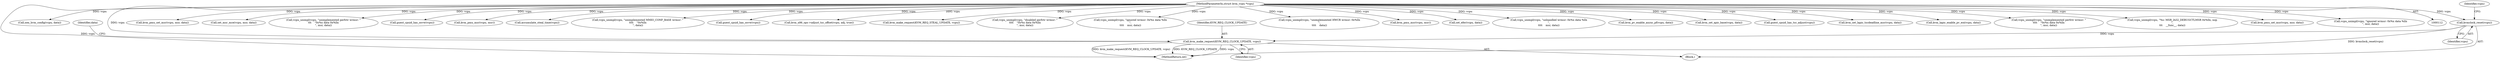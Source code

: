 digraph "0_linux_c300aa64ddf57d9c5d9c898a64b36877345dd4a9@pointer" {
"1000307" [label="(Call,kvm_make_request(KVM_REQ_CLOCK_UPDATE, vcpu))"];
"1000298" [label="(Call,kvmclock_reset(vcpu))"];
"1000113" [label="(MethodParameterIn,struct kvm_vcpu *vcpu)"];
"1000605" [label="(Call,xen_hvm_config(vcpu, data))"];
"1000299" [label="(Identifier,vcpu)"];
"1000613" [label="(Call,kvm_pmu_set_msr(vcpu, msr, data))"];
"1000455" [label="(Call,set_msr_mce(vcpu, msr, data))"];
"1000477" [label="(Call,vcpu_unimpl(vcpu, \"unimplemented perfctr wrmsr: \"\n\t\t\t    \"0x%x data 0x%llx\n\", msr, data))"];
"1000575" [label="(Call,guest_cpuid_has_osvw(vcpu))"];
"1000491" [label="(Call,kvm_pmu_msr(vcpu, msr))"];
"1000436" [label="(Call,accumulate_steal_time(vcpu))"];
"1000313" [label="(Identifier,data)"];
"1000184" [label="(Call,vcpu_unimpl(vcpu, \"unimplemented MMIO_CONF_BASE wrmsr: \"\n\t\t\t\t    \"0x%llx\n\", data))"];
"1000309" [label="(Identifier,vcpu)"];
"1000558" [label="(Call,guest_cpuid_has_osvw(vcpu))"];
"1000638" [label="(MethodReturn,int)"];
"1000257" [label="(Call,kvm_x86_ops->adjust_tsc_offset(vcpu, adj, true))"];
"1000439" [label="(Call,kvm_make_request(KVM_REQ_STEAL_UPDATE, vcpu))"];
"1000505" [label="(Call,vcpu_unimpl(vcpu, \"disabled perfctr wrmsr: \"\n\t\t\t\t    \"0x%x data 0x%llx\n\", msr, data))"];
"1000630" [label="(Call,vcpu_unimpl(vcpu, \"ignored wrmsr: 0x%x data %llx\n\",\n\t\t\t\t    msr, data))"];
"1000171" [label="(Call,vcpu_unimpl(vcpu, \"unimplemented HWCR wrmsr: 0x%llx\n\",\n\t\t\t\t    data))"];
"1000609" [label="(Call,kvm_pmu_msr(vcpu, msr))"];
"1000144" [label="(Call,set_efer(vcpu, data))"];
"1000621" [label="(Call,vcpu_unimpl(vcpu, \"unhandled wrmsr: 0x%x data %llx\n\",\n\t\t\t\t    msr, data))"];
"1000370" [label="(Call,kvm_pv_enable_async_pf(vcpu, data))"];
"1000221" [label="(Call,kvm_set_apic_base(vcpu, data))"];
"1000298" [label="(Call,kvmclock_reset(vcpu))"];
"1000297" [label="(Block,)"];
"1000113" [label="(MethodParameterIn,struct kvm_vcpu *vcpu)"];
"1000238" [label="(Call,guest_cpuid_has_tsc_adjust(vcpu))"];
"1000303" [label="(Identifier,vcpu)"];
"1000232" [label="(Call,kvm_set_lapic_tscdeadline_msr(vcpu, data))"];
"1000445" [label="(Call,kvm_lapic_enable_pv_eoi(vcpu, data))"];
"1000467" [label="(Call,vcpu_unimpl(vcpu, \"unimplemented perfctr wrmsr: \"\n\t\t\t\t    \"0x%x data 0x%llx\n\", msr, data))"];
"1000308" [label="(Identifier,KVM_REQ_CLOCK_UPDATE)"];
"1000208" [label="(Call,vcpu_unimpl(vcpu, \"%s: MSR_IA32_DEBUGCTLMSR 0x%llx, nop\n\",\n\t\t\t    __func__, data))"];
"1000495" [label="(Call,kvm_pmu_set_msr(vcpu, msr, data))"];
"1000549" [label="(Call,vcpu_unimpl(vcpu, \"ignored wrmsr: 0x%x data %llx\n\", msr, data))"];
"1000307" [label="(Call,kvm_make_request(KVM_REQ_CLOCK_UPDATE, vcpu))"];
"1000307" -> "1000297"  [label="AST: "];
"1000307" -> "1000309"  [label="CFG: "];
"1000308" -> "1000307"  [label="AST: "];
"1000309" -> "1000307"  [label="AST: "];
"1000313" -> "1000307"  [label="CFG: "];
"1000307" -> "1000638"  [label="DDG: vcpu"];
"1000307" -> "1000638"  [label="DDG: kvm_make_request(KVM_REQ_CLOCK_UPDATE, vcpu)"];
"1000307" -> "1000638"  [label="DDG: KVM_REQ_CLOCK_UPDATE"];
"1000298" -> "1000307"  [label="DDG: vcpu"];
"1000113" -> "1000307"  [label="DDG: vcpu"];
"1000298" -> "1000297"  [label="AST: "];
"1000298" -> "1000299"  [label="CFG: "];
"1000299" -> "1000298"  [label="AST: "];
"1000303" -> "1000298"  [label="CFG: "];
"1000298" -> "1000638"  [label="DDG: kvmclock_reset(vcpu)"];
"1000113" -> "1000298"  [label="DDG: vcpu"];
"1000113" -> "1000112"  [label="AST: "];
"1000113" -> "1000638"  [label="DDG: vcpu"];
"1000113" -> "1000144"  [label="DDG: vcpu"];
"1000113" -> "1000171"  [label="DDG: vcpu"];
"1000113" -> "1000184"  [label="DDG: vcpu"];
"1000113" -> "1000208"  [label="DDG: vcpu"];
"1000113" -> "1000221"  [label="DDG: vcpu"];
"1000113" -> "1000232"  [label="DDG: vcpu"];
"1000113" -> "1000238"  [label="DDG: vcpu"];
"1000113" -> "1000257"  [label="DDG: vcpu"];
"1000113" -> "1000370"  [label="DDG: vcpu"];
"1000113" -> "1000436"  [label="DDG: vcpu"];
"1000113" -> "1000439"  [label="DDG: vcpu"];
"1000113" -> "1000445"  [label="DDG: vcpu"];
"1000113" -> "1000455"  [label="DDG: vcpu"];
"1000113" -> "1000467"  [label="DDG: vcpu"];
"1000113" -> "1000477"  [label="DDG: vcpu"];
"1000113" -> "1000491"  [label="DDG: vcpu"];
"1000113" -> "1000495"  [label="DDG: vcpu"];
"1000113" -> "1000505"  [label="DDG: vcpu"];
"1000113" -> "1000549"  [label="DDG: vcpu"];
"1000113" -> "1000558"  [label="DDG: vcpu"];
"1000113" -> "1000575"  [label="DDG: vcpu"];
"1000113" -> "1000605"  [label="DDG: vcpu"];
"1000113" -> "1000609"  [label="DDG: vcpu"];
"1000113" -> "1000613"  [label="DDG: vcpu"];
"1000113" -> "1000621"  [label="DDG: vcpu"];
"1000113" -> "1000630"  [label="DDG: vcpu"];
}
